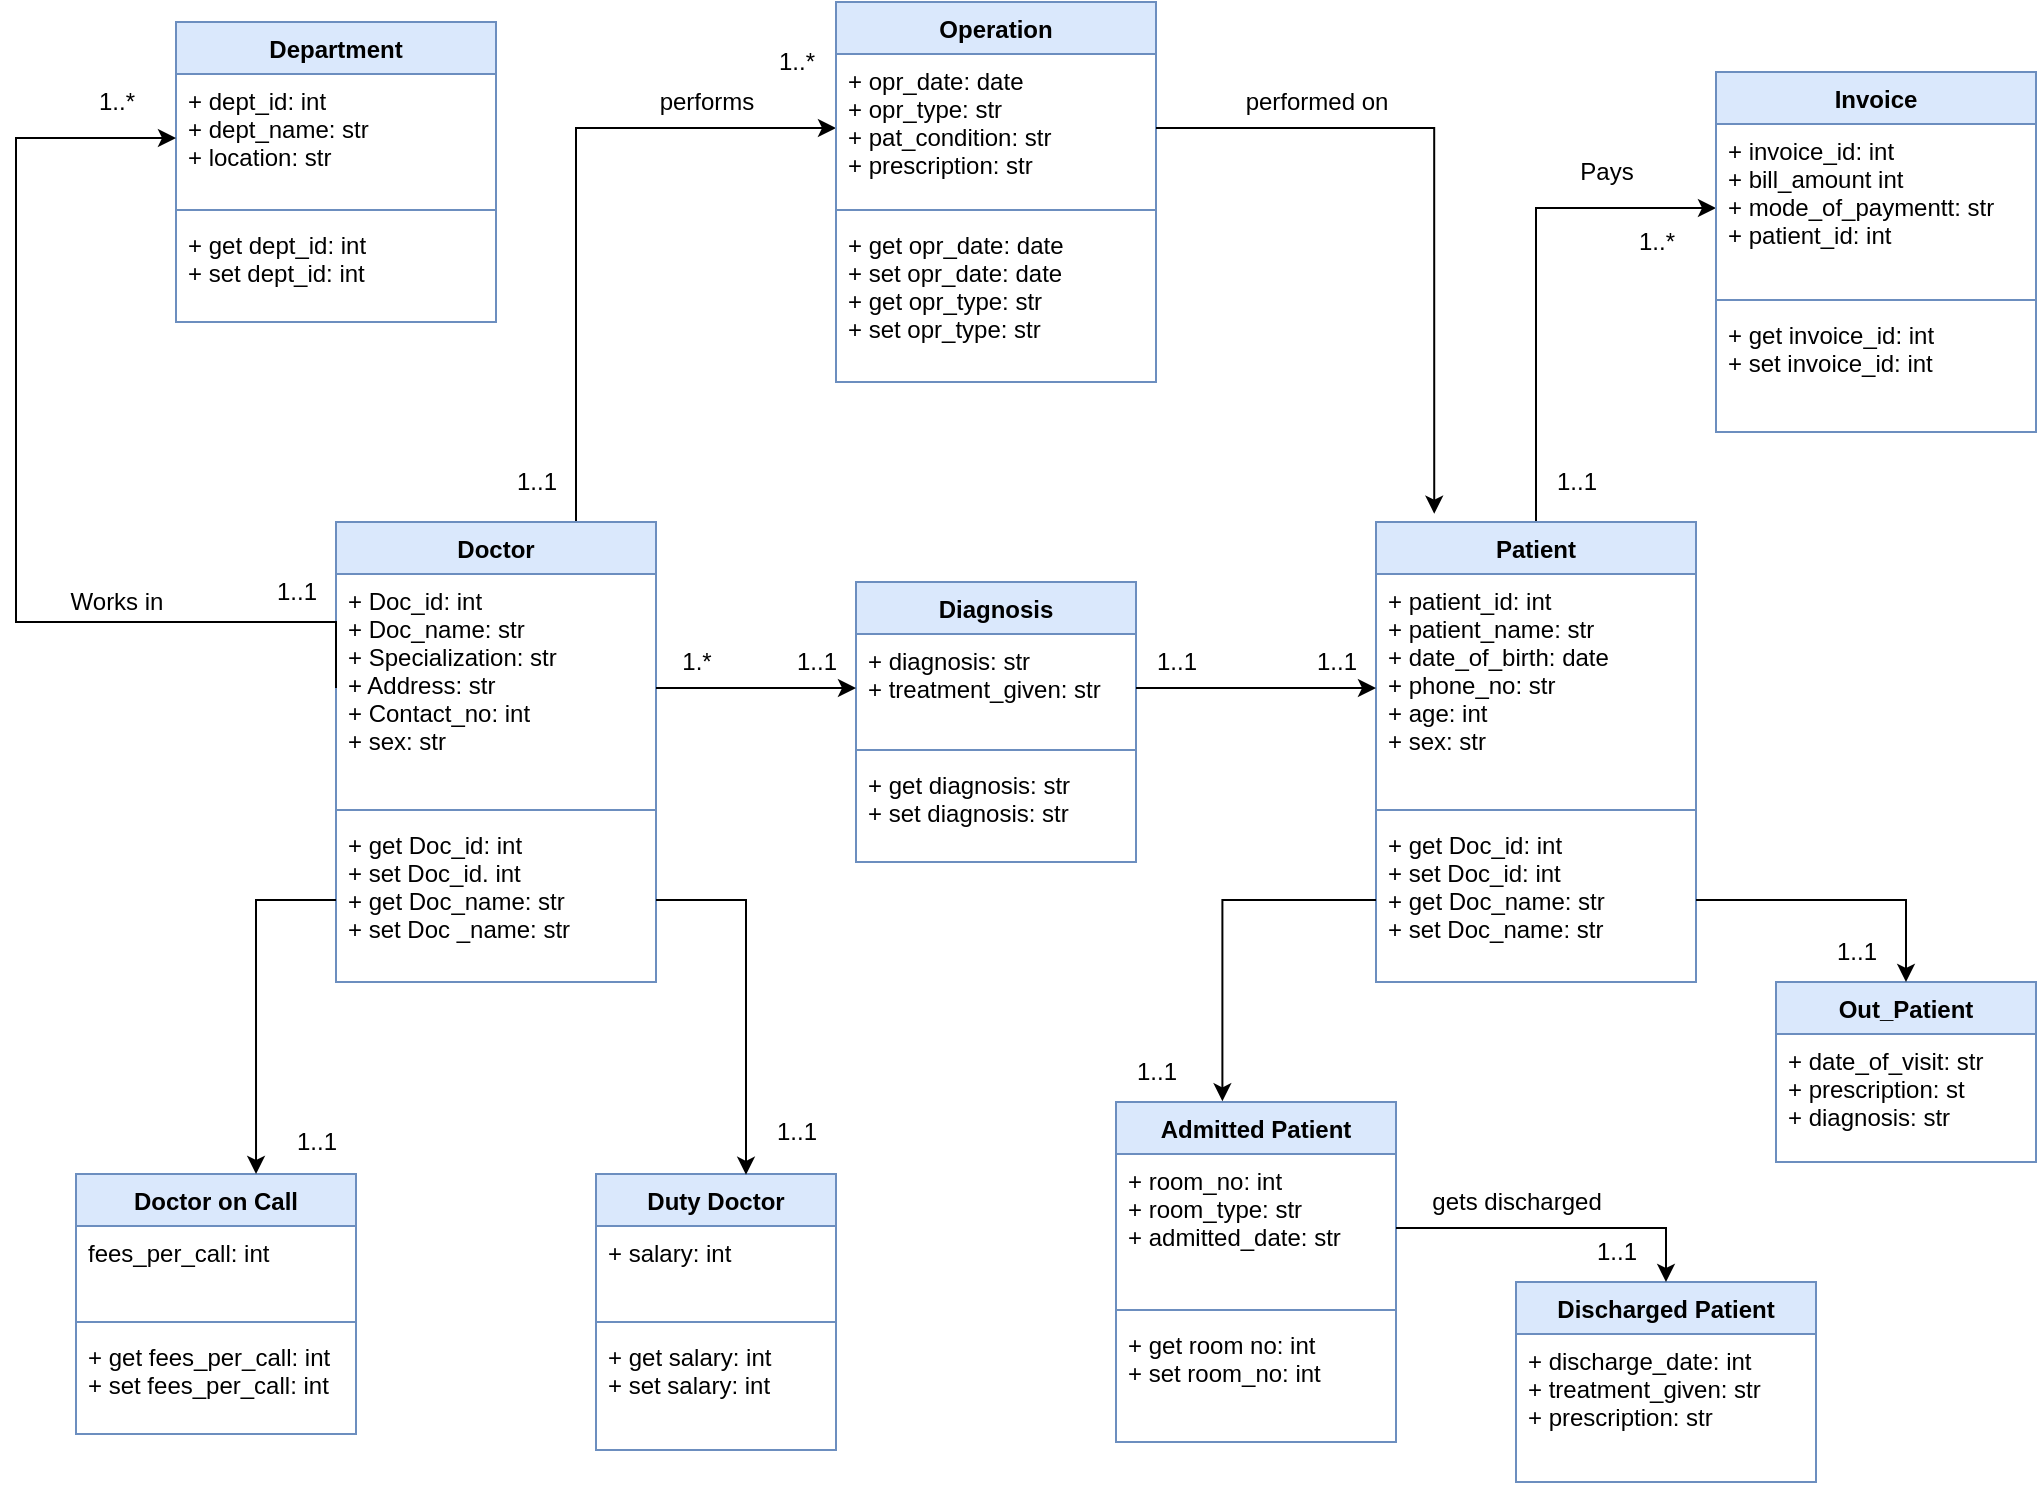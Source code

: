 <mxfile version="20.8.16" type="device" pages="2"><diagram name="Page-1" id="YrsGj1ijdb0S4_0o64oN"><mxGraphModel dx="971" dy="974" grid="1" gridSize="10" guides="1" tooltips="1" connect="1" arrows="1" fold="1" page="1" pageScale="1" pageWidth="1100" pageHeight="1700" math="0" shadow="0"><root><mxCell id="0"/><mxCell id="1" parent="0"/><mxCell id="gK7xhCST3gUREWir0yx4-91" style="edgeStyle=orthogonalEdgeStyle;rounded=0;orthogonalLoop=1;jettySize=auto;html=1;entryX=0;entryY=0.5;entryDx=0;entryDy=0;endArrow=classic;endFill=1;" parent="1" source="gK7xhCST3gUREWir0yx4-1" target="gK7xhCST3gUREWir0yx4-31" edge="1"><mxGeometry relative="1" as="geometry"><Array as="points"><mxPoint x="320" y="113"/></Array></mxGeometry></mxCell><mxCell id="gK7xhCST3gUREWir0yx4-1" value="Doctor" style="swimlane;fontStyle=1;align=center;verticalAlign=top;childLayout=stackLayout;horizontal=1;startSize=26;horizontalStack=0;resizeParent=1;resizeParentMax=0;resizeLast=0;collapsible=1;marginBottom=0;shadow=0;fillColor=#dae8fc;strokeColor=#6c8ebf;" parent="1" vertex="1"><mxGeometry x="200" y="310" width="160" height="230" as="geometry"/></mxCell><mxCell id="gK7xhCST3gUREWir0yx4-2" value="+ Doc_id: int&#10;+ Doc_name: str&#10;+ Specialization: str&#10;+ Address: str&#10;+ Contact_no: int&#10;+ sex: str" style="text;strokeColor=none;fillColor=none;align=left;verticalAlign=top;spacingLeft=4;spacingRight=4;overflow=hidden;rotatable=0;points=[[0,0.5],[1,0.5]];portConstraint=eastwest;shadow=0;" parent="gK7xhCST3gUREWir0yx4-1" vertex="1"><mxGeometry y="26" width="160" height="114" as="geometry"/></mxCell><mxCell id="gK7xhCST3gUREWir0yx4-3" value="" style="line;strokeWidth=1;fillColor=none;align=left;verticalAlign=middle;spacingTop=-1;spacingLeft=3;spacingRight=3;rotatable=0;labelPosition=right;points=[];portConstraint=eastwest;strokeColor=inherit;shadow=0;" parent="gK7xhCST3gUREWir0yx4-1" vertex="1"><mxGeometry y="140" width="160" height="8" as="geometry"/></mxCell><mxCell id="gK7xhCST3gUREWir0yx4-4" value="+ get Doc_id: int &#10;+ set Doc_id. int &#10;+ get Doc_name: str &#10;+ set Doc _name: str" style="text;strokeColor=none;fillColor=none;align=left;verticalAlign=top;spacingLeft=4;spacingRight=4;overflow=hidden;rotatable=0;points=[[0,0.5],[1,0.5]];portConstraint=eastwest;shadow=0;" parent="gK7xhCST3gUREWir0yx4-1" vertex="1"><mxGeometry y="148" width="160" height="82" as="geometry"/></mxCell><mxCell id="gK7xhCST3gUREWir0yx4-83" style="edgeStyle=orthogonalEdgeStyle;rounded=0;orthogonalLoop=1;jettySize=auto;html=1;exitX=0.5;exitY=0;exitDx=0;exitDy=0;entryX=0;entryY=0.5;entryDx=0;entryDy=0;" parent="1" source="gK7xhCST3gUREWir0yx4-5" target="gK7xhCST3gUREWir0yx4-36" edge="1"><mxGeometry relative="1" as="geometry"/></mxCell><mxCell id="gK7xhCST3gUREWir0yx4-5" value="Patient" style="swimlane;fontStyle=1;align=center;verticalAlign=top;childLayout=stackLayout;horizontal=1;startSize=26;horizontalStack=0;resizeParent=1;resizeParentMax=0;resizeLast=0;collapsible=1;marginBottom=0;shadow=0;fillColor=#dae8fc;strokeColor=#6c8ebf;" parent="1" vertex="1"><mxGeometry x="720" y="310" width="160" height="230" as="geometry"/></mxCell><mxCell id="gK7xhCST3gUREWir0yx4-6" value="+ patient_id: int &#10;+ patient_name: str &#10;+ date_of_birth: date &#10;+ phone_no: str &#10;+ age: int &#10;+ sex: str&#10;" style="text;strokeColor=none;fillColor=none;align=left;verticalAlign=top;spacingLeft=4;spacingRight=4;overflow=hidden;rotatable=0;points=[[0,0.5],[1,0.5]];portConstraint=eastwest;shadow=0;" parent="gK7xhCST3gUREWir0yx4-5" vertex="1"><mxGeometry y="26" width="160" height="114" as="geometry"/></mxCell><mxCell id="gK7xhCST3gUREWir0yx4-7" value="" style="line;strokeWidth=1;fillColor=none;align=left;verticalAlign=middle;spacingTop=-1;spacingLeft=3;spacingRight=3;rotatable=0;labelPosition=right;points=[];portConstraint=eastwest;strokeColor=inherit;shadow=0;" parent="gK7xhCST3gUREWir0yx4-5" vertex="1"><mxGeometry y="140" width="160" height="8" as="geometry"/></mxCell><mxCell id="gK7xhCST3gUREWir0yx4-8" value="+ get Doc_id: int &#10;+ set Doc_id: int &#10;+ get Doc_name: str &#10;+ set Doc_name: str" style="text;strokeColor=none;fillColor=none;align=left;verticalAlign=top;spacingLeft=4;spacingRight=4;overflow=hidden;rotatable=0;points=[[0,0.5],[1,0.5]];portConstraint=eastwest;shadow=0;" parent="gK7xhCST3gUREWir0yx4-5" vertex="1"><mxGeometry y="148" width="160" height="82" as="geometry"/></mxCell><mxCell id="gK7xhCST3gUREWir0yx4-14" value="Department" style="swimlane;fontStyle=1;align=center;verticalAlign=top;childLayout=stackLayout;horizontal=1;startSize=26;horizontalStack=0;resizeParent=1;resizeParentMax=0;resizeLast=0;collapsible=1;marginBottom=0;shadow=0;fillColor=#dae8fc;strokeColor=#6c8ebf;" parent="1" vertex="1"><mxGeometry x="120" y="60" width="160" height="150" as="geometry"/></mxCell><mxCell id="gK7xhCST3gUREWir0yx4-88" value="+ dept_id: int &#10;+ dept_name: str&#10;+ location: str" style="text;strokeColor=none;fillColor=none;align=left;verticalAlign=top;spacingLeft=4;spacingRight=4;overflow=hidden;rotatable=0;points=[[0,0.5],[1,0.5]];portConstraint=eastwest;shadow=0;" parent="gK7xhCST3gUREWir0yx4-14" vertex="1"><mxGeometry y="26" width="160" height="64" as="geometry"/></mxCell><mxCell id="gK7xhCST3gUREWir0yx4-16" value="" style="line;strokeWidth=1;fillColor=none;align=left;verticalAlign=middle;spacingTop=-1;spacingLeft=3;spacingRight=3;rotatable=0;labelPosition=right;points=[];portConstraint=eastwest;strokeColor=inherit;shadow=0;" parent="gK7xhCST3gUREWir0yx4-14" vertex="1"><mxGeometry y="90" width="160" height="8" as="geometry"/></mxCell><mxCell id="gK7xhCST3gUREWir0yx4-17" value="+ get dept_id: int &#10;+ set dept_id: int" style="text;strokeColor=none;fillColor=none;align=left;verticalAlign=top;spacingLeft=4;spacingRight=4;overflow=hidden;rotatable=0;points=[[0,0.5],[1,0.5]];portConstraint=eastwest;shadow=0;" parent="gK7xhCST3gUREWir0yx4-14" vertex="1"><mxGeometry y="98" width="160" height="52" as="geometry"/></mxCell><mxCell id="gK7xhCST3gUREWir0yx4-26" value="Diagnosis" style="swimlane;fontStyle=1;align=center;verticalAlign=top;childLayout=stackLayout;horizontal=1;startSize=26;horizontalStack=0;resizeParent=1;resizeParentMax=0;resizeLast=0;collapsible=1;marginBottom=0;shadow=0;fillColor=#dae8fc;strokeColor=#6c8ebf;" parent="1" vertex="1"><mxGeometry x="460" y="340" width="140" height="140" as="geometry"/></mxCell><mxCell id="gK7xhCST3gUREWir0yx4-27" value="+ diagnosis: str &#10;+ treatment_given: str&#10;" style="text;strokeColor=none;fillColor=none;align=left;verticalAlign=top;spacingLeft=4;spacingRight=4;overflow=hidden;rotatable=0;points=[[0,0.5],[1,0.5]];portConstraint=eastwest;shadow=0;" parent="gK7xhCST3gUREWir0yx4-26" vertex="1"><mxGeometry y="26" width="140" height="54" as="geometry"/></mxCell><mxCell id="gK7xhCST3gUREWir0yx4-28" value="" style="line;strokeWidth=1;fillColor=none;align=left;verticalAlign=middle;spacingTop=-1;spacingLeft=3;spacingRight=3;rotatable=0;labelPosition=right;points=[];portConstraint=eastwest;strokeColor=inherit;shadow=0;" parent="gK7xhCST3gUREWir0yx4-26" vertex="1"><mxGeometry y="80" width="140" height="8" as="geometry"/></mxCell><mxCell id="gK7xhCST3gUREWir0yx4-29" value="+ get diagnosis: str &#10;+ set diagnosis: str" style="text;strokeColor=none;fillColor=none;align=left;verticalAlign=top;spacingLeft=4;spacingRight=4;overflow=hidden;rotatable=0;points=[[0,0.5],[1,0.5]];portConstraint=eastwest;shadow=0;" parent="gK7xhCST3gUREWir0yx4-26" vertex="1"><mxGeometry y="88" width="140" height="52" as="geometry"/></mxCell><mxCell id="gK7xhCST3gUREWir0yx4-30" value="Operation" style="swimlane;fontStyle=1;align=center;verticalAlign=top;childLayout=stackLayout;horizontal=1;startSize=26;horizontalStack=0;resizeParent=1;resizeParentMax=0;resizeLast=0;collapsible=1;marginBottom=0;shadow=0;fillColor=#dae8fc;strokeColor=#6c8ebf;" parent="1" vertex="1"><mxGeometry x="450" y="50" width="160" height="190" as="geometry"/></mxCell><mxCell id="gK7xhCST3gUREWir0yx4-31" value="+ opr_date: date &#10;+ opr_type: str &#10;+ pat_condition: str &#10;+ prescription: str" style="text;strokeColor=none;fillColor=none;align=left;verticalAlign=top;spacingLeft=4;spacingRight=4;overflow=hidden;rotatable=0;points=[[0,0.5],[1,0.5]];portConstraint=eastwest;shadow=0;" parent="gK7xhCST3gUREWir0yx4-30" vertex="1"><mxGeometry y="26" width="160" height="74" as="geometry"/></mxCell><mxCell id="gK7xhCST3gUREWir0yx4-32" value="" style="line;strokeWidth=1;fillColor=none;align=left;verticalAlign=middle;spacingTop=-1;spacingLeft=3;spacingRight=3;rotatable=0;labelPosition=right;points=[];portConstraint=eastwest;strokeColor=inherit;shadow=0;" parent="gK7xhCST3gUREWir0yx4-30" vertex="1"><mxGeometry y="100" width="160" height="8" as="geometry"/></mxCell><mxCell id="gK7xhCST3gUREWir0yx4-33" value="+ get opr_date: date &#10;+ set opr_date: date &#10;+ get opr_type: str &#10;+ set opr_type: str" style="text;strokeColor=none;fillColor=none;align=left;verticalAlign=top;spacingLeft=4;spacingRight=4;overflow=hidden;rotatable=0;points=[[0,0.5],[1,0.5]];portConstraint=eastwest;shadow=0;" parent="gK7xhCST3gUREWir0yx4-30" vertex="1"><mxGeometry y="108" width="160" height="82" as="geometry"/></mxCell><mxCell id="gK7xhCST3gUREWir0yx4-35" value="Invoice" style="swimlane;fontStyle=1;align=center;verticalAlign=top;childLayout=stackLayout;horizontal=1;startSize=26;horizontalStack=0;resizeParent=1;resizeParentMax=0;resizeLast=0;collapsible=1;marginBottom=0;shadow=0;fillColor=#dae8fc;strokeColor=#6c8ebf;" parent="1" vertex="1"><mxGeometry x="890" y="85" width="160" height="180" as="geometry"/></mxCell><mxCell id="gK7xhCST3gUREWir0yx4-36" value="+ invoice_id: int &#10;+ bill_amount int &#10;+ mode_of_paymentt: str &#10;+ patient_id: int&#10;" style="text;strokeColor=none;fillColor=none;align=left;verticalAlign=top;spacingLeft=4;spacingRight=4;overflow=hidden;rotatable=0;points=[[0,0.5],[1,0.5]];portConstraint=eastwest;shadow=0;" parent="gK7xhCST3gUREWir0yx4-35" vertex="1"><mxGeometry y="26" width="160" height="84" as="geometry"/></mxCell><mxCell id="gK7xhCST3gUREWir0yx4-37" value="" style="line;strokeWidth=1;fillColor=none;align=left;verticalAlign=middle;spacingTop=-1;spacingLeft=3;spacingRight=3;rotatable=0;labelPosition=right;points=[];portConstraint=eastwest;strokeColor=inherit;shadow=0;" parent="gK7xhCST3gUREWir0yx4-35" vertex="1"><mxGeometry y="110" width="160" height="8" as="geometry"/></mxCell><mxCell id="gK7xhCST3gUREWir0yx4-38" value="+ get invoice_id: int &#10;+ set invoice_id: int" style="text;strokeColor=none;fillColor=none;align=left;verticalAlign=top;spacingLeft=4;spacingRight=4;overflow=hidden;rotatable=0;points=[[0,0.5],[1,0.5]];portConstraint=eastwest;shadow=0;" parent="gK7xhCST3gUREWir0yx4-35" vertex="1"><mxGeometry y="118" width="160" height="62" as="geometry"/></mxCell><mxCell id="gK7xhCST3gUREWir0yx4-43" value="Duty Doctor" style="swimlane;fontStyle=1;align=center;verticalAlign=top;childLayout=stackLayout;horizontal=1;startSize=26;horizontalStack=0;resizeParent=1;resizeParentMax=0;resizeLast=0;collapsible=1;marginBottom=0;shadow=0;fillColor=#dae8fc;strokeColor=#6c8ebf;" parent="1" vertex="1"><mxGeometry x="330" y="636" width="120" height="138" as="geometry"/></mxCell><mxCell id="gK7xhCST3gUREWir0yx4-44" value="+ salary: int" style="text;strokeColor=none;fillColor=none;align=left;verticalAlign=top;spacingLeft=4;spacingRight=4;overflow=hidden;rotatable=0;points=[[0,0.5],[1,0.5]];portConstraint=eastwest;shadow=0;" parent="gK7xhCST3gUREWir0yx4-43" vertex="1"><mxGeometry y="26" width="120" height="44" as="geometry"/></mxCell><mxCell id="gK7xhCST3gUREWir0yx4-45" value="" style="line;strokeWidth=1;fillColor=none;align=left;verticalAlign=middle;spacingTop=-1;spacingLeft=3;spacingRight=3;rotatable=0;labelPosition=right;points=[];portConstraint=eastwest;strokeColor=inherit;shadow=0;" parent="gK7xhCST3gUREWir0yx4-43" vertex="1"><mxGeometry y="70" width="120" height="8" as="geometry"/></mxCell><mxCell id="gK7xhCST3gUREWir0yx4-46" value="+ get salary: int &#10;+ set salary: int" style="text;strokeColor=none;fillColor=none;align=left;verticalAlign=top;spacingLeft=4;spacingRight=4;overflow=hidden;rotatable=0;points=[[0,0.5],[1,0.5]];portConstraint=eastwest;shadow=0;" parent="gK7xhCST3gUREWir0yx4-43" vertex="1"><mxGeometry y="78" width="120" height="60" as="geometry"/></mxCell><mxCell id="gK7xhCST3gUREWir0yx4-39" value="Doctor on Call" style="swimlane;fontStyle=1;align=center;verticalAlign=top;childLayout=stackLayout;horizontal=1;startSize=26;horizontalStack=0;resizeParent=1;resizeParentMax=0;resizeLast=0;collapsible=1;marginBottom=0;shadow=0;fillColor=#dae8fc;strokeColor=#6c8ebf;" parent="1" vertex="1"><mxGeometry x="70" y="636" width="140" height="130" as="geometry"/></mxCell><mxCell id="gK7xhCST3gUREWir0yx4-40" value="fees_per_call: int" style="text;strokeColor=none;fillColor=none;align=left;verticalAlign=top;spacingLeft=4;spacingRight=4;overflow=hidden;rotatable=0;points=[[0,0.5],[1,0.5]];portConstraint=eastwest;shadow=0;" parent="gK7xhCST3gUREWir0yx4-39" vertex="1"><mxGeometry y="26" width="140" height="44" as="geometry"/></mxCell><mxCell id="gK7xhCST3gUREWir0yx4-41" value="" style="line;strokeWidth=1;fillColor=none;align=left;verticalAlign=middle;spacingTop=-1;spacingLeft=3;spacingRight=3;rotatable=0;labelPosition=right;points=[];portConstraint=eastwest;strokeColor=inherit;shadow=0;" parent="gK7xhCST3gUREWir0yx4-39" vertex="1"><mxGeometry y="70" width="140" height="8" as="geometry"/></mxCell><mxCell id="gK7xhCST3gUREWir0yx4-42" value="+ get fees_per_call: int&#10;+ set fees_per_call: int" style="text;strokeColor=none;fillColor=none;align=left;verticalAlign=top;spacingLeft=4;spacingRight=4;overflow=hidden;rotatable=0;points=[[0,0.5],[1,0.5]];portConstraint=eastwest;shadow=0;" parent="gK7xhCST3gUREWir0yx4-39" vertex="1"><mxGeometry y="78" width="140" height="52" as="geometry"/></mxCell><mxCell id="gK7xhCST3gUREWir0yx4-51" value="Out_Patient" style="swimlane;fontStyle=1;align=center;verticalAlign=top;childLayout=stackLayout;horizontal=1;startSize=26;horizontalStack=0;resizeParent=1;resizeParentMax=0;resizeLast=0;collapsible=1;marginBottom=0;shadow=0;fillColor=#dae8fc;strokeColor=#6c8ebf;" parent="1" vertex="1"><mxGeometry x="920" y="540" width="130" height="90" as="geometry"/></mxCell><mxCell id="gK7xhCST3gUREWir0yx4-52" value="+ date_of_visit: str&#10;+ prescription: st&#10;+ diagnosis: str" style="text;strokeColor=none;fillColor=none;align=left;verticalAlign=top;spacingLeft=4;spacingRight=4;overflow=hidden;rotatable=0;points=[[0,0.5],[1,0.5]];portConstraint=eastwest;shadow=0;" parent="gK7xhCST3gUREWir0yx4-51" vertex="1"><mxGeometry y="26" width="130" height="64" as="geometry"/></mxCell><mxCell id="gK7xhCST3gUREWir0yx4-55" value="Discharged Patient" style="swimlane;fontStyle=1;align=center;verticalAlign=top;childLayout=stackLayout;horizontal=1;startSize=26;horizontalStack=0;resizeParent=1;resizeParentMax=0;resizeLast=0;collapsible=1;marginBottom=0;shadow=0;fillColor=#dae8fc;strokeColor=#6c8ebf;" parent="1" vertex="1"><mxGeometry x="790" y="690" width="150" height="100" as="geometry"/></mxCell><mxCell id="gK7xhCST3gUREWir0yx4-56" value="+ discharge_date: int &#10;+ treatment_given: str &#10;+ prescription: str" style="text;strokeColor=none;fillColor=none;align=left;verticalAlign=top;spacingLeft=4;spacingRight=4;overflow=hidden;rotatable=0;points=[[0,0.5],[1,0.5]];portConstraint=eastwest;shadow=0;" parent="gK7xhCST3gUREWir0yx4-55" vertex="1"><mxGeometry y="26" width="150" height="74" as="geometry"/></mxCell><mxCell id="gK7xhCST3gUREWir0yx4-59" value="Admitted Patient" style="swimlane;fontStyle=1;align=center;verticalAlign=top;childLayout=stackLayout;horizontal=1;startSize=26;horizontalStack=0;resizeParent=1;resizeParentMax=0;resizeLast=0;collapsible=1;marginBottom=0;shadow=0;fillColor=#dae8fc;strokeColor=#6c8ebf;" parent="1" vertex="1"><mxGeometry x="590" y="600" width="140" height="170" as="geometry"/></mxCell><mxCell id="gK7xhCST3gUREWir0yx4-60" value="+ room_no: int &#10;+ room_type: str &#10;+ admitted_date: str&#10;" style="text;strokeColor=none;fillColor=none;align=left;verticalAlign=top;spacingLeft=4;spacingRight=4;overflow=hidden;rotatable=0;points=[[0,0.5],[1,0.5]];portConstraint=eastwest;shadow=0;" parent="gK7xhCST3gUREWir0yx4-59" vertex="1"><mxGeometry y="26" width="140" height="74" as="geometry"/></mxCell><mxCell id="gK7xhCST3gUREWir0yx4-61" value="" style="line;strokeWidth=1;fillColor=none;align=left;verticalAlign=middle;spacingTop=-1;spacingLeft=3;spacingRight=3;rotatable=0;labelPosition=right;points=[];portConstraint=eastwest;strokeColor=inherit;shadow=0;" parent="gK7xhCST3gUREWir0yx4-59" vertex="1"><mxGeometry y="100" width="140" height="8" as="geometry"/></mxCell><mxCell id="gK7xhCST3gUREWir0yx4-62" value="+ get room no: int &#10;+ set room_no: int" style="text;strokeColor=none;fillColor=none;align=left;verticalAlign=top;spacingLeft=4;spacingRight=4;overflow=hidden;rotatable=0;points=[[0,0.5],[1,0.5]];portConstraint=eastwest;shadow=0;" parent="gK7xhCST3gUREWir0yx4-59" vertex="1"><mxGeometry y="108" width="140" height="62" as="geometry"/></mxCell><mxCell id="gK7xhCST3gUREWir0yx4-70" value="" style="edgeStyle=orthogonalEdgeStyle;rounded=0;orthogonalLoop=1;jettySize=auto;html=1;entryX=0;entryY=0.5;entryDx=0;entryDy=0;" parent="1" source="gK7xhCST3gUREWir0yx4-2" target="gK7xhCST3gUREWir0yx4-27" edge="1"><mxGeometry relative="1" as="geometry"><mxPoint x="420" y="450" as="targetPoint"/></mxGeometry></mxCell><mxCell id="gK7xhCST3gUREWir0yx4-75" style="edgeStyle=orthogonalEdgeStyle;rounded=0;orthogonalLoop=1;jettySize=auto;html=1;exitX=1;exitY=0.5;exitDx=0;exitDy=0;entryX=0;entryY=0.5;entryDx=0;entryDy=0;" parent="1" source="gK7xhCST3gUREWir0yx4-27" target="gK7xhCST3gUREWir0yx4-6" edge="1"><mxGeometry relative="1" as="geometry"/></mxCell><mxCell id="gK7xhCST3gUREWir0yx4-76" style="edgeStyle=orthogonalEdgeStyle;rounded=0;orthogonalLoop=1;jettySize=auto;html=1;exitX=0;exitY=0.5;exitDx=0;exitDy=0;entryX=0.38;entryY=-0.002;entryDx=0;entryDy=0;entryPerimeter=0;" parent="1" source="gK7xhCST3gUREWir0yx4-8" target="gK7xhCST3gUREWir0yx4-59" edge="1"><mxGeometry relative="1" as="geometry"/></mxCell><mxCell id="gK7xhCST3gUREWir0yx4-77" style="edgeStyle=orthogonalEdgeStyle;rounded=0;orthogonalLoop=1;jettySize=auto;html=1;exitX=1;exitY=0.5;exitDx=0;exitDy=0;entryX=0.5;entryY=0;entryDx=0;entryDy=0;" parent="1" source="gK7xhCST3gUREWir0yx4-8" target="gK7xhCST3gUREWir0yx4-51" edge="1"><mxGeometry relative="1" as="geometry"/></mxCell><mxCell id="gK7xhCST3gUREWir0yx4-80" style="edgeStyle=orthogonalEdgeStyle;rounded=0;orthogonalLoop=1;jettySize=auto;html=1;entryX=0.643;entryY=0;entryDx=0;entryDy=0;entryPerimeter=0;" parent="1" source="gK7xhCST3gUREWir0yx4-4" target="gK7xhCST3gUREWir0yx4-39" edge="1"><mxGeometry relative="1" as="geometry"/></mxCell><mxCell id="gK7xhCST3gUREWir0yx4-87" style="edgeStyle=orthogonalEdgeStyle;rounded=0;orthogonalLoop=1;jettySize=auto;html=1;exitX=0;exitY=0.5;exitDx=0;exitDy=0;entryX=0;entryY=0.5;entryDx=0;entryDy=0;endArrow=classic;endFill=1;" parent="1" source="gK7xhCST3gUREWir0yx4-2" target="gK7xhCST3gUREWir0yx4-88" edge="1"><mxGeometry relative="1" as="geometry"><mxPoint x="190" y="120" as="targetPoint"/><Array as="points"><mxPoint x="200" y="360"/><mxPoint x="40" y="360"/><mxPoint x="40" y="118"/></Array></mxGeometry></mxCell><mxCell id="gK7xhCST3gUREWir0yx4-89" value="Pays" style="text;html=1;align=center;verticalAlign=middle;resizable=0;points=[];autosize=1;strokeColor=none;fillColor=none;" parent="1" vertex="1"><mxGeometry x="810" y="120" width="50" height="30" as="geometry"/></mxCell><mxCell id="gK7xhCST3gUREWir0yx4-92" value="Works in" style="text;html=1;align=center;verticalAlign=middle;resizable=0;points=[];autosize=1;strokeColor=none;fillColor=none;" parent="1" vertex="1"><mxGeometry x="55" y="335" width="70" height="30" as="geometry"/></mxCell><mxCell id="gK7xhCST3gUREWir0yx4-93" value="performs" style="text;html=1;align=center;verticalAlign=middle;resizable=0;points=[];autosize=1;strokeColor=none;fillColor=none;" parent="1" vertex="1"><mxGeometry x="350" y="85" width="70" height="30" as="geometry"/></mxCell><mxCell id="gK7xhCST3gUREWir0yx4-94" style="edgeStyle=orthogonalEdgeStyle;rounded=0;orthogonalLoop=1;jettySize=auto;html=1;entryX=0.182;entryY=-0.018;entryDx=0;entryDy=0;entryPerimeter=0;endArrow=classic;endFill=1;" parent="1" source="gK7xhCST3gUREWir0yx4-31" target="gK7xhCST3gUREWir0yx4-5" edge="1"><mxGeometry relative="1" as="geometry"/></mxCell><mxCell id="gK7xhCST3gUREWir0yx4-95" value="performed on" style="text;html=1;align=center;verticalAlign=middle;resizable=0;points=[];autosize=1;strokeColor=none;fillColor=none;" parent="1" vertex="1"><mxGeometry x="640" y="85" width="100" height="30" as="geometry"/></mxCell><mxCell id="gK7xhCST3gUREWir0yx4-96" style="edgeStyle=orthogonalEdgeStyle;rounded=0;orthogonalLoop=1;jettySize=auto;html=1;exitX=1;exitY=0.5;exitDx=0;exitDy=0;entryX=0.625;entryY=0.003;entryDx=0;entryDy=0;entryPerimeter=0;endArrow=classic;endFill=1;" parent="1" source="gK7xhCST3gUREWir0yx4-4" target="gK7xhCST3gUREWir0yx4-43" edge="1"><mxGeometry relative="1" as="geometry"/></mxCell><mxCell id="gK7xhCST3gUREWir0yx4-97" style="edgeStyle=orthogonalEdgeStyle;rounded=0;orthogonalLoop=1;jettySize=auto;html=1;exitX=1;exitY=0.5;exitDx=0;exitDy=0;entryX=0.5;entryY=0;entryDx=0;entryDy=0;endArrow=classic;endFill=1;" parent="1" source="gK7xhCST3gUREWir0yx4-60" target="gK7xhCST3gUREWir0yx4-55" edge="1"><mxGeometry relative="1" as="geometry"/></mxCell><mxCell id="gK7xhCST3gUREWir0yx4-98" value="gets discharged" style="text;html=1;align=center;verticalAlign=middle;resizable=0;points=[];autosize=1;strokeColor=none;fillColor=none;" parent="1" vertex="1"><mxGeometry x="735" y="635" width="110" height="30" as="geometry"/></mxCell><mxCell id="gK7xhCST3gUREWir0yx4-99" value="1..1" style="text;html=1;align=center;verticalAlign=middle;resizable=0;points=[];autosize=1;strokeColor=none;fillColor=none;" parent="1" vertex="1"><mxGeometry x="160" y="330" width="40" height="30" as="geometry"/></mxCell><mxCell id="gK7xhCST3gUREWir0yx4-100" value="1..*" style="text;html=1;align=center;verticalAlign=middle;resizable=0;points=[];autosize=1;strokeColor=none;fillColor=none;" parent="1" vertex="1"><mxGeometry x="70" y="85" width="40" height="30" as="geometry"/></mxCell><mxCell id="gK7xhCST3gUREWir0yx4-101" value="1..1" style="text;html=1;align=center;verticalAlign=middle;resizable=0;points=[];autosize=1;strokeColor=none;fillColor=none;" parent="1" vertex="1"><mxGeometry x="280" y="275" width="40" height="30" as="geometry"/></mxCell><mxCell id="gK7xhCST3gUREWir0yx4-102" value="1..*" style="text;html=1;align=center;verticalAlign=middle;resizable=0;points=[];autosize=1;strokeColor=none;fillColor=none;" parent="1" vertex="1"><mxGeometry x="410" y="65" width="40" height="30" as="geometry"/></mxCell><mxCell id="gK7xhCST3gUREWir0yx4-103" value="1..1" style="text;html=1;align=center;verticalAlign=middle;resizable=0;points=[];autosize=1;strokeColor=none;fillColor=none;" parent="1" vertex="1"><mxGeometry x="800" y="275" width="40" height="30" as="geometry"/></mxCell><mxCell id="gK7xhCST3gUREWir0yx4-104" value="1..*" style="text;html=1;align=center;verticalAlign=middle;resizable=0;points=[];autosize=1;strokeColor=none;fillColor=none;" parent="1" vertex="1"><mxGeometry x="840" y="155" width="40" height="30" as="geometry"/></mxCell><mxCell id="gK7xhCST3gUREWir0yx4-106" value="1.*" style="text;html=1;align=center;verticalAlign=middle;resizable=0;points=[];autosize=1;strokeColor=none;fillColor=none;" parent="1" vertex="1"><mxGeometry x="360" y="365" width="40" height="30" as="geometry"/></mxCell><mxCell id="gK7xhCST3gUREWir0yx4-108" value="1..1" style="text;html=1;align=center;verticalAlign=middle;resizable=0;points=[];autosize=1;strokeColor=none;fillColor=none;" parent="1" vertex="1"><mxGeometry x="420" y="365" width="40" height="30" as="geometry"/></mxCell><mxCell id="y4v7ihhB_k0KgJ4v8gi--1" value="1..1" style="text;html=1;align=center;verticalAlign=middle;resizable=0;points=[];autosize=1;strokeColor=none;fillColor=none;" vertex="1" parent="1"><mxGeometry x="680" y="365" width="40" height="30" as="geometry"/></mxCell><mxCell id="y4v7ihhB_k0KgJ4v8gi--2" value="1..1" style="text;html=1;align=center;verticalAlign=middle;resizable=0;points=[];autosize=1;strokeColor=none;fillColor=none;" vertex="1" parent="1"><mxGeometry x="410" y="600" width="40" height="30" as="geometry"/></mxCell><mxCell id="y4v7ihhB_k0KgJ4v8gi--3" value="1..1" style="text;html=1;align=center;verticalAlign=middle;resizable=0;points=[];autosize=1;strokeColor=none;fillColor=none;" vertex="1" parent="1"><mxGeometry x="170" y="605" width="40" height="30" as="geometry"/></mxCell><mxCell id="y4v7ihhB_k0KgJ4v8gi--4" value="1..1" style="text;html=1;align=center;verticalAlign=middle;resizable=0;points=[];autosize=1;strokeColor=none;fillColor=none;" vertex="1" parent="1"><mxGeometry x="590" y="570" width="40" height="30" as="geometry"/></mxCell><mxCell id="y4v7ihhB_k0KgJ4v8gi--5" value="1..1" style="text;html=1;align=center;verticalAlign=middle;resizable=0;points=[];autosize=1;strokeColor=none;fillColor=none;" vertex="1" parent="1"><mxGeometry x="820" y="660" width="40" height="30" as="geometry"/></mxCell><mxCell id="y4v7ihhB_k0KgJ4v8gi--6" value="1..1" style="text;html=1;align=center;verticalAlign=middle;resizable=0;points=[];autosize=1;strokeColor=none;fillColor=none;" vertex="1" parent="1"><mxGeometry x="940" y="510" width="40" height="30" as="geometry"/></mxCell><mxCell id="y4v7ihhB_k0KgJ4v8gi--7" value="1..1" style="text;html=1;align=center;verticalAlign=middle;resizable=0;points=[];autosize=1;strokeColor=none;fillColor=none;" vertex="1" parent="1"><mxGeometry x="600" y="365" width="40" height="30" as="geometry"/></mxCell></root></mxGraphModel></diagram><diagram id="MoUL3EUz_ueo6nIWA1Cj" name="Page-2"><mxGraphModel dx="526" dy="739" grid="1" gridSize="10" guides="1" tooltips="1" connect="1" arrows="1" fold="1" page="1" pageScale="1" pageWidth="1100" pageHeight="1700" math="0" shadow="0"><root><mxCell id="0"/><mxCell id="1" parent="0"/></root></mxGraphModel></diagram></mxfile>
